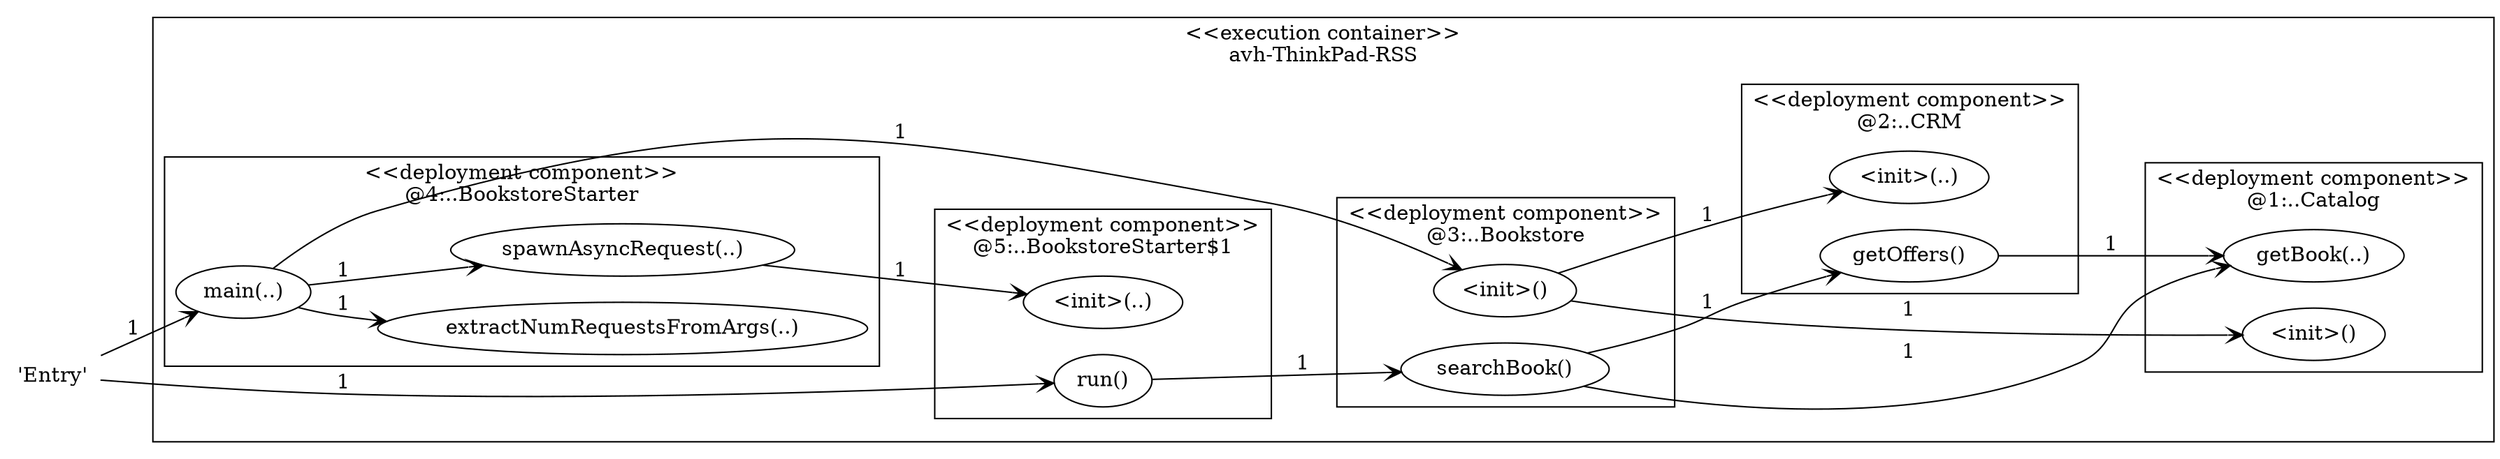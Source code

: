digraph G {
 rankdir=LR;
"depNode_0" [label="'Entry'",shape="none"]
subgraph "cluster_container1" {
 label = "<<execution container>>\navh-ThinkPad-RSS";
 shape = "box";
 style = "filled";
 fillcolor = "white";
subgraph "cluster_component_1" {
 label = "<<deployment component>>\n@1:..Catalog";
 shape = "box";
 style = "filled";
 fillcolor = "white";
"depNode_10" [label="getBook(..)",shape="oval",style="filled",color="#000000",fillcolor="white"]
"depNode_3" [label="<init>()",shape="oval",style="filled",color="#000000",fillcolor="white"]
}
subgraph "cluster_component_2" {
 label = "<<deployment component>>\n@2:..CRM";
 shape = "box";
 style = "filled";
 fillcolor = "white";
"depNode_4" [label="<init>(..)",shape="oval",style="filled",color="#000000",fillcolor="white"]
"depNode_11" [label="getOffers()",shape="oval",style="filled",color="#000000",fillcolor="white"]
}
subgraph "cluster_component_3" {
 label = "<<deployment component>>\n@3:..Bookstore";
 shape = "box";
 style = "filled";
 fillcolor = "white";
"depNode_9" [label="searchBook()",shape="oval",style="filled",color="#000000",fillcolor="white"]
"depNode_2" [label="<init>()",shape="oval",style="filled",color="#000000",fillcolor="white"]
}
subgraph "cluster_component_4" {
 label = "<<deployment component>>\n@4:..BookstoreStarter";
 shape = "box";
 style = "filled";
 fillcolor = "white";
"depNode_5" [label="extractNumRequestsFromArgs(..)",shape="oval",style="filled",color="#000000",fillcolor="white"]
"depNode_1" [label="main(..)",shape="oval",style="filled",color="#000000",fillcolor="white"]
"depNode_6" [label="spawnAsyncRequest(..)",shape="oval",style="filled",color="#000000",fillcolor="white"]
}
subgraph "cluster_component_5" {
 label = "<<deployment component>>\n@5:..BookstoreStarter$1";
 shape = "box";
 style = "filled";
 fillcolor = "white";
"depNode_8" [label="run()",shape="oval",style="filled",color="#000000",fillcolor="white"]
"depNode_7" [label="<init>(..)",shape="oval",style="filled",color="#000000",fillcolor="white"]
}
}
depNode_6->depNode_7[label=1, style="solid", arrowhead="open", color="#000000"]
depNode_0->depNode_8[label=1, style="solid", arrowhead="open", color="#000000"]
depNode_0->depNode_1[label=1, style="solid", arrowhead="open", color="#000000"]
depNode_8->depNode_9[label=1, style="solid", arrowhead="open", color="#000000"]
depNode_9->depNode_10[label=1, style="solid", arrowhead="open", color="#000000"]
depNode_9->depNode_11[label=1, style="solid", arrowhead="open", color="#000000"]
depNode_2->depNode_3[label=1, style="solid", arrowhead="open", color="#000000"]
depNode_2->depNode_4[label=1, style="solid", arrowhead="open", color="#000000"]
depNode_1->depNode_6[label=1, style="solid", arrowhead="open", color="#000000"]
depNode_1->depNode_5[label=1, style="solid", arrowhead="open", color="#000000"]
depNode_1->depNode_2[label=1, style="solid", arrowhead="open", color="#000000"]
depNode_11->depNode_10[label=1, style="solid", arrowhead="open", color="#000000"]
}
